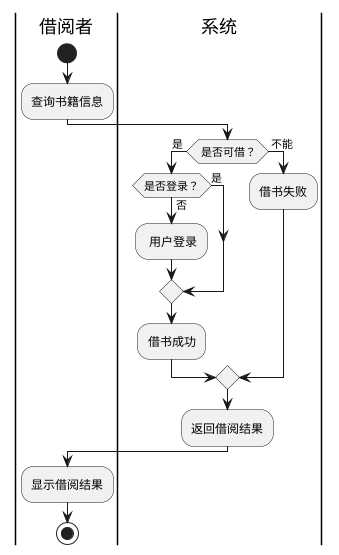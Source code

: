 @startuml
|借阅者|
start
:查询书籍信息;
	|系统|
	if( 是否可借？) then( 是 )
        if(是否登录？) then(否)
        : 用户登录;
        else(是)
        endif
    :借书成功;
    else( 不能 )
    :借书失败;
    endif
:返回借阅结果;
|借阅者|
:显示借阅结果;

stop
@enduml